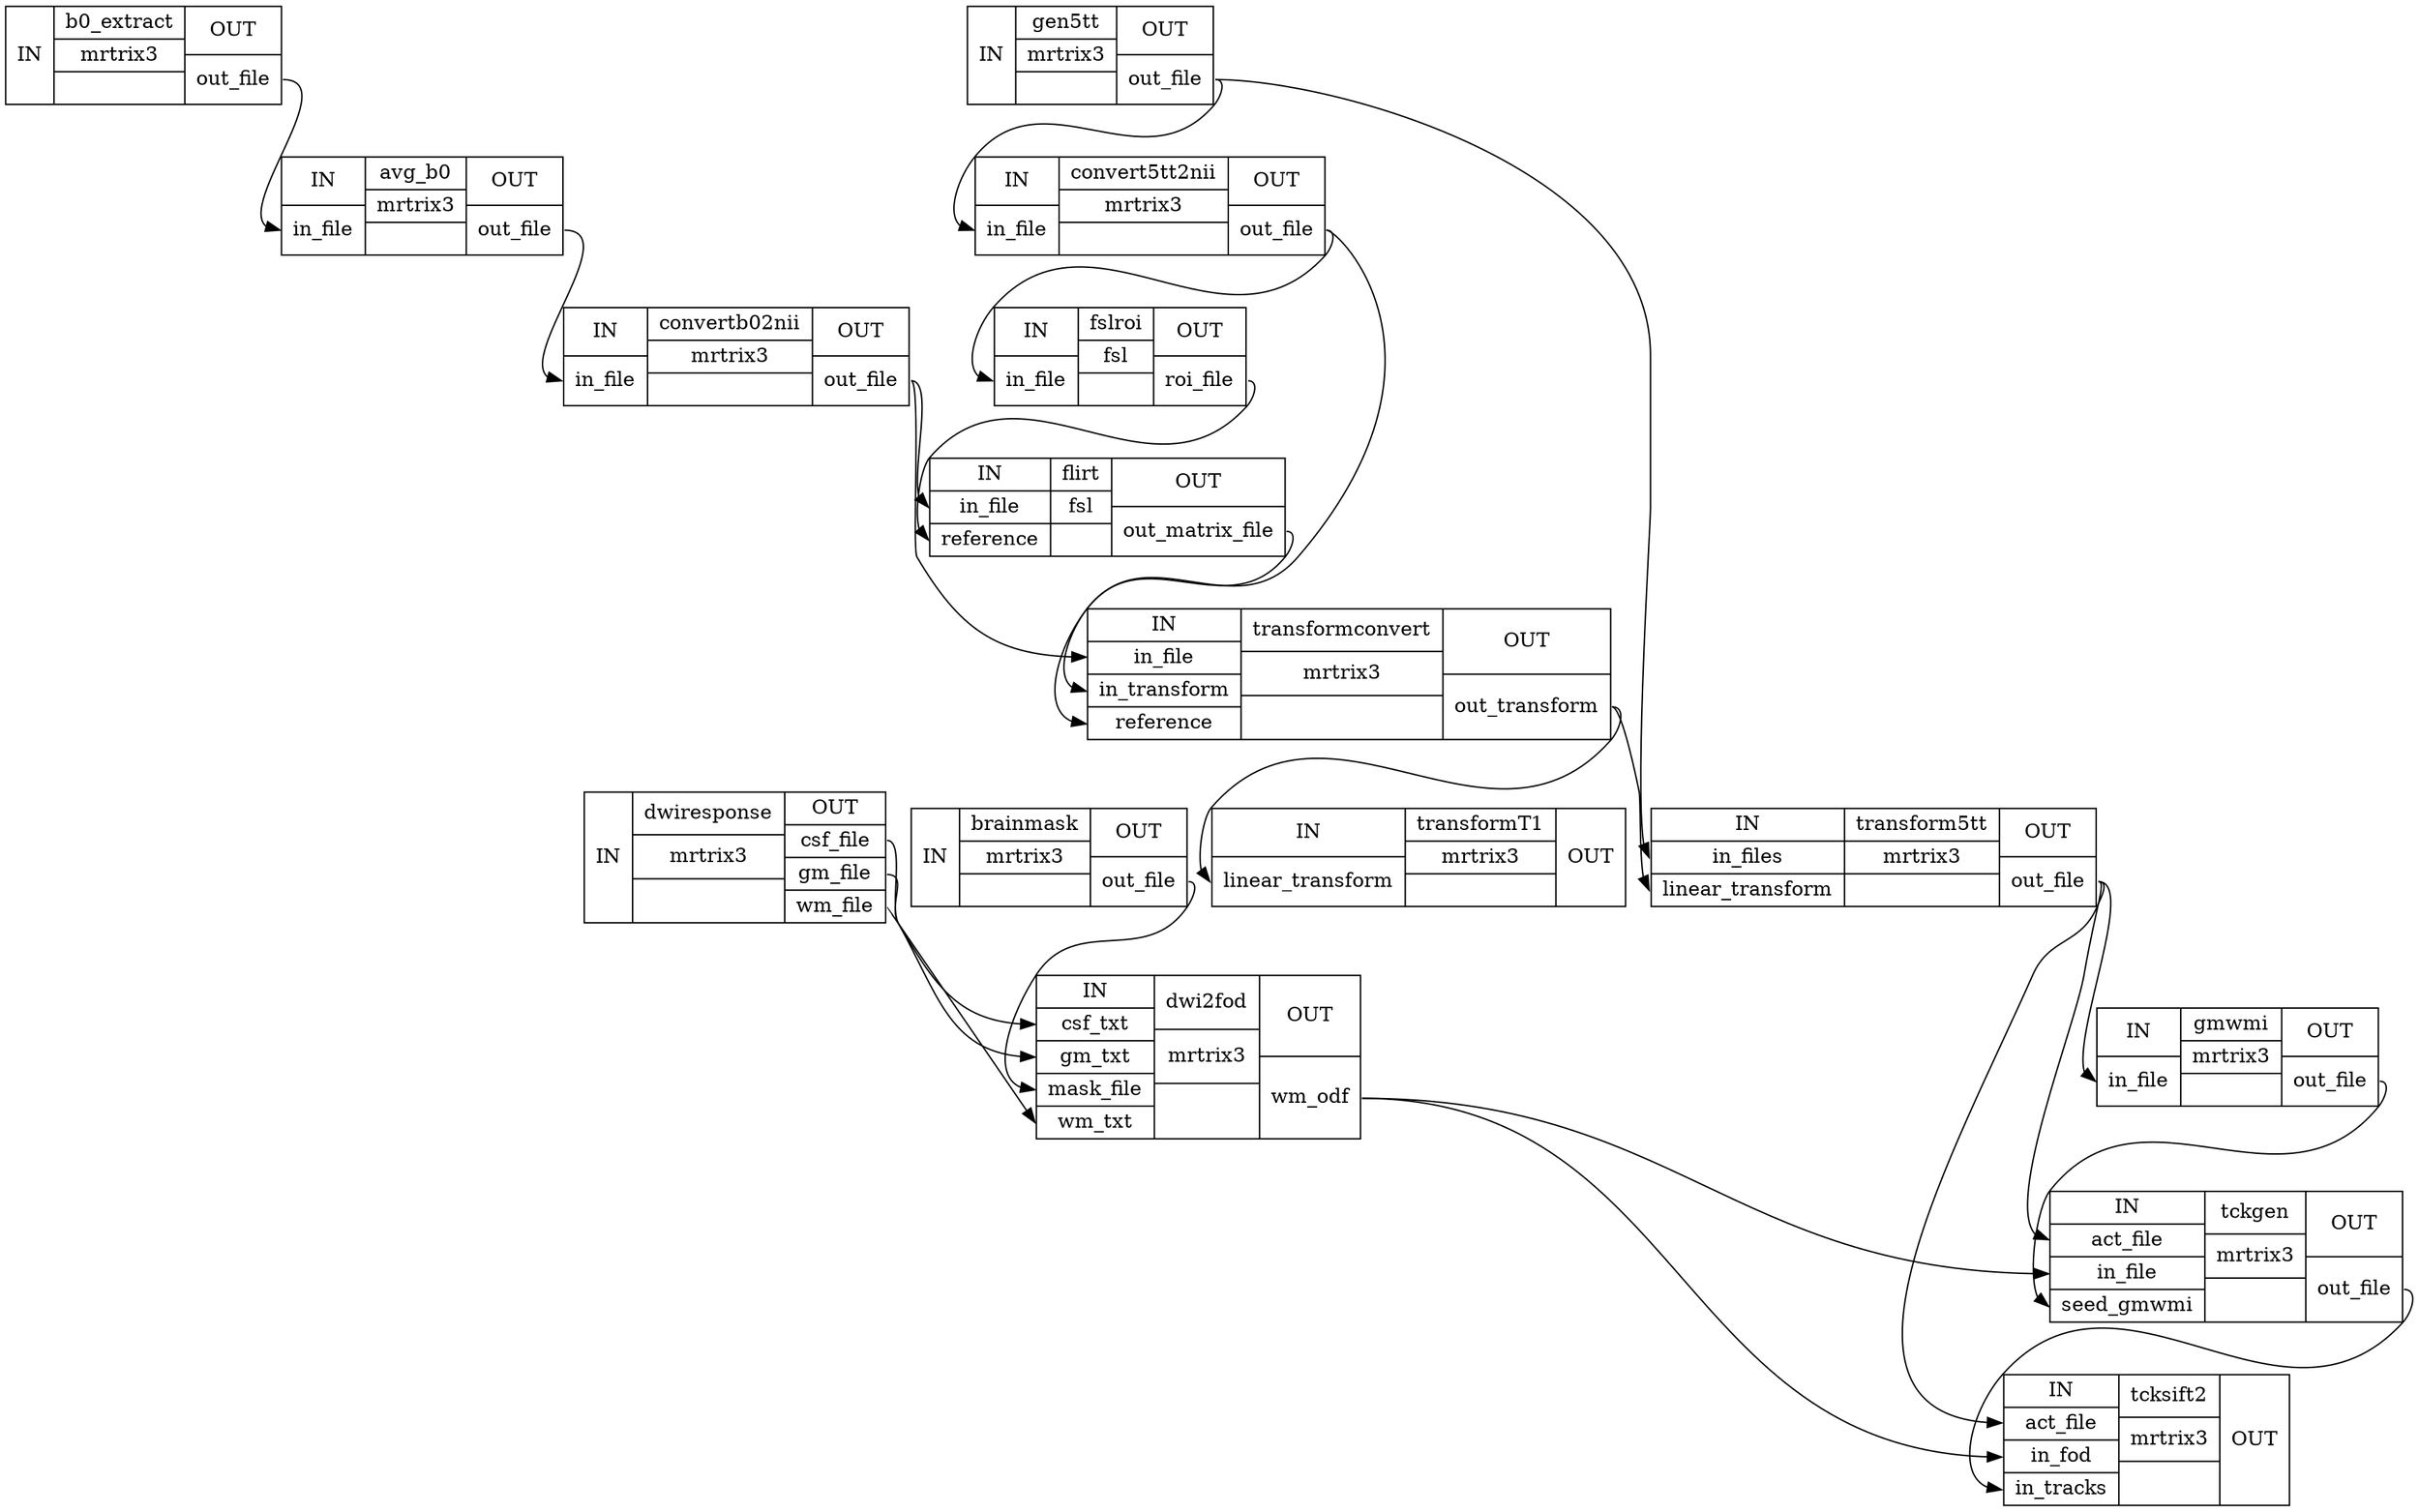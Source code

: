digraph structs {
node [shape=record];
wf_tractographyb0_extract [label="{IN}|{ b0_extract | mrtrix3 |  }|{OUT|<outoutfile> out_file}"];
wf_tractographygen5tt [label="{IN}|{ gen5tt | mrtrix3 |  }|{OUT|<outoutfile> out_file}"];
wf_tractographydwiresponse [label="{IN}|{ dwiresponse | mrtrix3 |  }|{OUT|<outcsffile> csf_file|<outgmfile> gm_file|<outwmfile> wm_file}"];
wf_tractographybrainmask [label="{IN}|{ brainmask | mrtrix3 |  }|{OUT|<outoutfile> out_file}"];
wf_tractographyavg_b0 [label="{IN|<ininfile> in_file}|{ avg_b0 | mrtrix3 |  }|{OUT|<outoutfile> out_file}"];
wf_tractographyconvert5tt2nii [label="{IN|<ininfile> in_file}|{ convert5tt2nii | mrtrix3 |  }|{OUT|<outoutfile> out_file}"];
wf_tractographydwi2fod [label="{IN|<incsftxt> csf_txt|<ingmtxt> gm_txt|<inmaskfile> mask_file|<inwmtxt> wm_txt}|{ dwi2fod | mrtrix3 |  }|{OUT|<outwmodf> wm_odf}"];
wf_tractographyconvertb02nii [label="{IN|<ininfile> in_file}|{ convertb02nii | mrtrix3 |  }|{OUT|<outoutfile> out_file}"];
wf_tractographyfslroi [label="{IN|<ininfile> in_file}|{ fslroi | fsl |  }|{OUT|<outroifile> roi_file}"];
wf_tractographyflirt [label="{IN|<ininfile> in_file|<inreference> reference}|{ flirt | fsl |  }|{OUT|<outoutmatrixfile> out_matrix_file}"];
wf_tractographytransformconvert [label="{IN|<ininfile> in_file|<inintransform> in_transform|<inreference> reference}|{ transformconvert | mrtrix3 |  }|{OUT|<outouttransform> out_transform}"];
wf_tractographytransform5tt [label="{IN|<ininfiles> in_files|<inlineartransform> linear_transform}|{ transform5tt | mrtrix3 |  }|{OUT|<outoutfile> out_file}"];
wf_tractographytransformT1 [label="{IN|<inlineartransform> linear_transform}|{ transformT1 | mrtrix3 |  }|{OUT}"];
wf_tractographygmwmi [label="{IN|<ininfile> in_file}|{ gmwmi | mrtrix3 |  }|{OUT|<outoutfile> out_file}"];
wf_tractographytckgen [label="{IN|<inactfile> act_file|<ininfile> in_file|<inseedgmwmi> seed_gmwmi}|{ tckgen | mrtrix3 |  }|{OUT|<outoutfile> out_file}"];
wf_tractographytcksift2 [label="{IN|<inactfile> act_file|<ininfod> in_fod|<inintracks> in_tracks}|{ tcksift2 | mrtrix3 |  }|{OUT}"];
wf_tractographyavg_b0:outoutfile:e -> wf_tractographyconvertb02nii:ininfile:w;
wf_tractographyb0_extract:outoutfile:e -> wf_tractographyavg_b0:ininfile:w;
wf_tractographybrainmask:outoutfile:e -> wf_tractographydwi2fod:inmaskfile:w;
wf_tractographyconvert5tt2nii:outoutfile:e -> wf_tractographyfslroi:ininfile:w;
wf_tractographyconvert5tt2nii:outoutfile:e -> wf_tractographytransformconvert:inreference:w;
wf_tractographyconvertb02nii:outoutfile:e -> wf_tractographyflirt:ininfile:w;
wf_tractographyconvertb02nii:outoutfile:e -> wf_tractographytransformconvert:ininfile:w;
wf_tractographydwi2fod:outwmodf:e -> wf_tractographytckgen:ininfile:w;
wf_tractographydwi2fod:outwmodf:e -> wf_tractographytcksift2:ininfod:w;
wf_tractographydwiresponse:outcsffile:e -> wf_tractographydwi2fod:incsftxt:w;
wf_tractographydwiresponse:outgmfile:e -> wf_tractographydwi2fod:ingmtxt:w;
wf_tractographydwiresponse:outwmfile:e -> wf_tractographydwi2fod:inwmtxt:w;
wf_tractographyflirt:outoutmatrixfile:e -> wf_tractographytransformconvert:inintransform:w;
wf_tractographyfslroi:outroifile:e -> wf_tractographyflirt:inreference:w;
wf_tractographygen5tt:outoutfile:e -> wf_tractographyconvert5tt2nii:ininfile:w;
wf_tractographygen5tt:outoutfile:e -> wf_tractographytransform5tt:ininfiles:w;
wf_tractographygmwmi:outoutfile:e -> wf_tractographytckgen:inseedgmwmi:w;
wf_tractographytckgen:outoutfile:e -> wf_tractographytcksift2:inintracks:w;
wf_tractographytransform5tt:outoutfile:e -> wf_tractographygmwmi:ininfile:w;
wf_tractographytransform5tt:outoutfile:e -> wf_tractographytckgen:inactfile:w;
wf_tractographytransform5tt:outoutfile:e -> wf_tractographytcksift2:inactfile:w;
wf_tractographytransformconvert:outouttransform:e -> wf_tractographytransform5tt:inlineartransform:w;
wf_tractographytransformconvert:outouttransform:e -> wf_tractographytransformT1:inlineartransform:w;
}